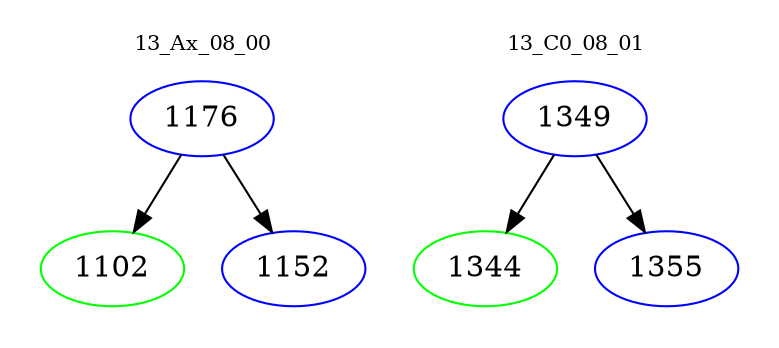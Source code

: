 digraph{
subgraph cluster_0 {
color = white
label = "13_Ax_08_00";
fontsize=10;
T0_1176 [label="1176", color="blue"]
T0_1176 -> T0_1102 [color="black"]
T0_1102 [label="1102", color="green"]
T0_1176 -> T0_1152 [color="black"]
T0_1152 [label="1152", color="blue"]
}
subgraph cluster_1 {
color = white
label = "13_C0_08_01";
fontsize=10;
T1_1349 [label="1349", color="blue"]
T1_1349 -> T1_1344 [color="black"]
T1_1344 [label="1344", color="green"]
T1_1349 -> T1_1355 [color="black"]
T1_1355 [label="1355", color="blue"]
}
}
